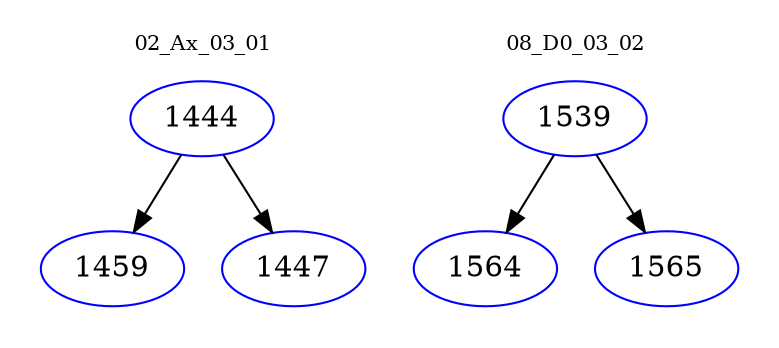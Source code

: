 digraph{
subgraph cluster_0 {
color = white
label = "02_Ax_03_01";
fontsize=10;
T0_1444 [label="1444", color="blue"]
T0_1444 -> T0_1459 [color="black"]
T0_1459 [label="1459", color="blue"]
T0_1444 -> T0_1447 [color="black"]
T0_1447 [label="1447", color="blue"]
}
subgraph cluster_1 {
color = white
label = "08_D0_03_02";
fontsize=10;
T1_1539 [label="1539", color="blue"]
T1_1539 -> T1_1564 [color="black"]
T1_1564 [label="1564", color="blue"]
T1_1539 -> T1_1565 [color="black"]
T1_1565 [label="1565", color="blue"]
}
}
